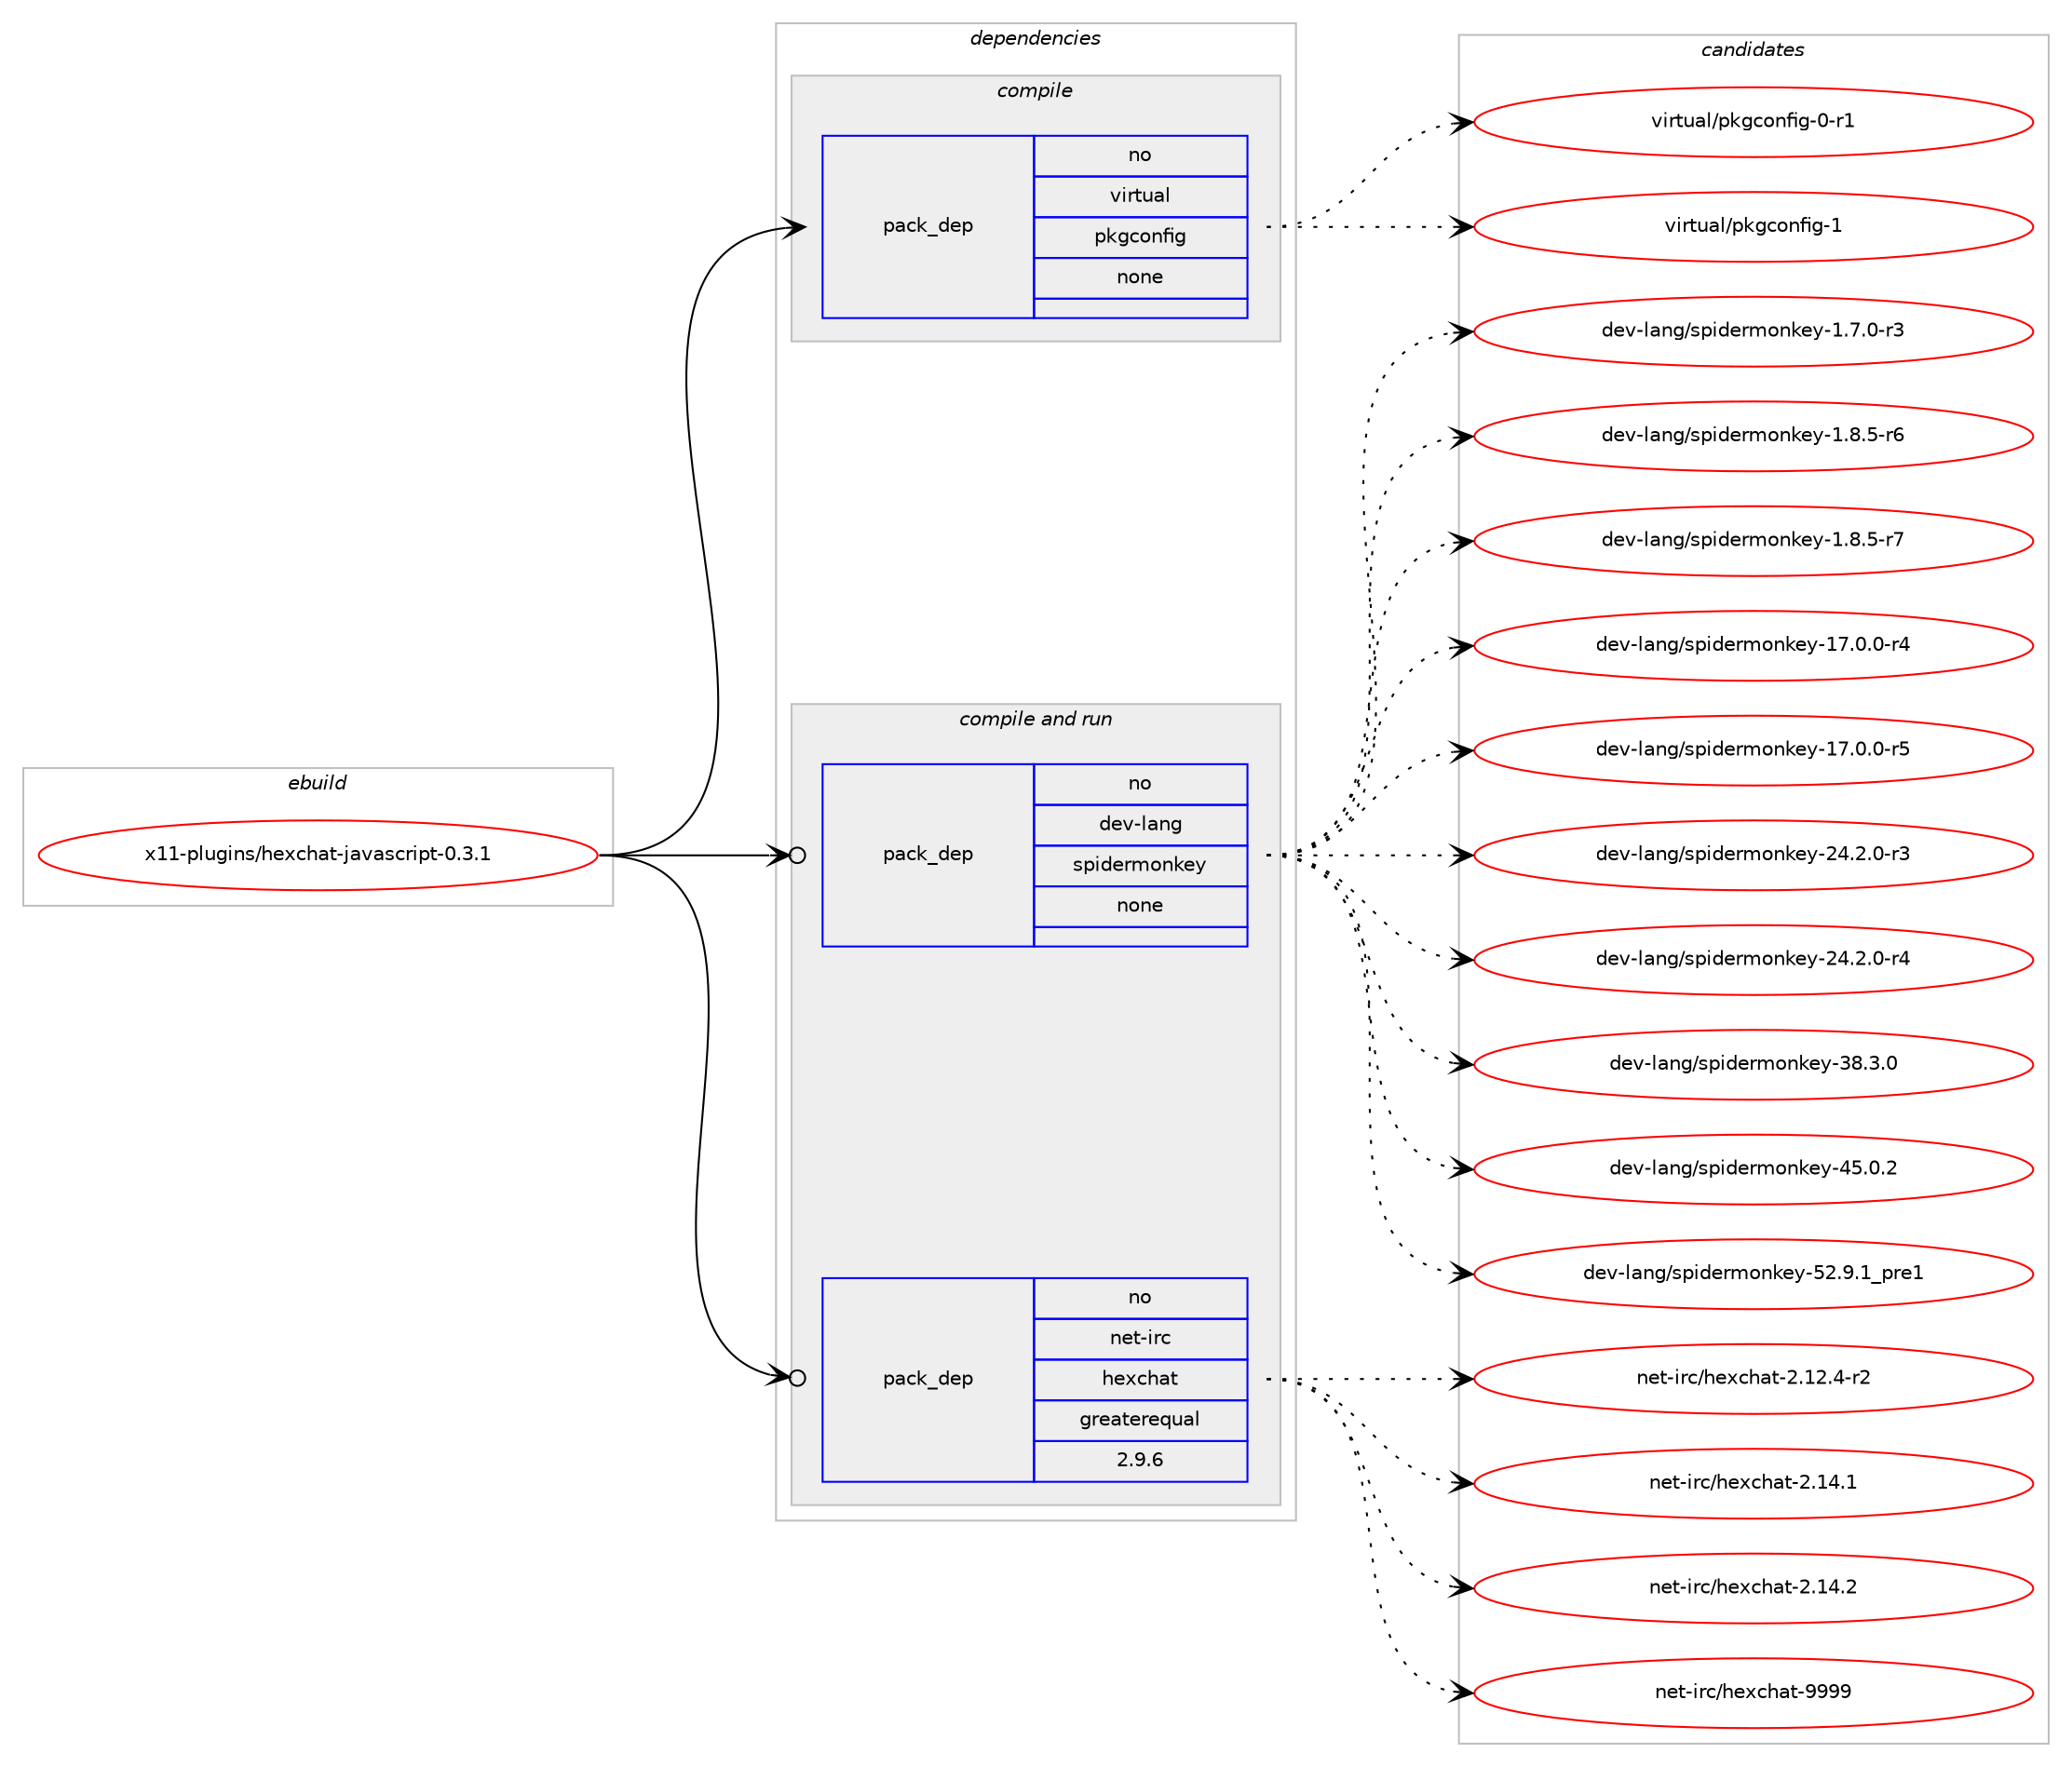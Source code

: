 digraph prolog {

# *************
# Graph options
# *************

newrank=true;
concentrate=true;
compound=true;
graph [rankdir=LR,fontname=Helvetica,fontsize=10,ranksep=1.5];#, ranksep=2.5, nodesep=0.2];
edge  [arrowhead=vee];
node  [fontname=Helvetica,fontsize=10];

# **********
# The ebuild
# **********

subgraph cluster_leftcol {
color=gray;
rank=same;
label=<<i>ebuild</i>>;
id [label="x11-plugins/hexchat-javascript-0.3.1", color=red, width=4, href="../x11-plugins/hexchat-javascript-0.3.1.svg"];
}

# ****************
# The dependencies
# ****************

subgraph cluster_midcol {
color=gray;
label=<<i>dependencies</i>>;
subgraph cluster_compile {
fillcolor="#eeeeee";
style=filled;
label=<<i>compile</i>>;
subgraph pack1270021 {
dependency1766743 [label=<<TABLE BORDER="0" CELLBORDER="1" CELLSPACING="0" CELLPADDING="4" WIDTH="220"><TR><TD ROWSPAN="6" CELLPADDING="30">pack_dep</TD></TR><TR><TD WIDTH="110">no</TD></TR><TR><TD>virtual</TD></TR><TR><TD>pkgconfig</TD></TR><TR><TD>none</TD></TR><TR><TD></TD></TR></TABLE>>, shape=none, color=blue];
}
id:e -> dependency1766743:w [weight=20,style="solid",arrowhead="vee"];
}
subgraph cluster_compileandrun {
fillcolor="#eeeeee";
style=filled;
label=<<i>compile and run</i>>;
subgraph pack1270022 {
dependency1766744 [label=<<TABLE BORDER="0" CELLBORDER="1" CELLSPACING="0" CELLPADDING="4" WIDTH="220"><TR><TD ROWSPAN="6" CELLPADDING="30">pack_dep</TD></TR><TR><TD WIDTH="110">no</TD></TR><TR><TD>dev-lang</TD></TR><TR><TD>spidermonkey</TD></TR><TR><TD>none</TD></TR><TR><TD></TD></TR></TABLE>>, shape=none, color=blue];
}
id:e -> dependency1766744:w [weight=20,style="solid",arrowhead="odotvee"];
subgraph pack1270023 {
dependency1766745 [label=<<TABLE BORDER="0" CELLBORDER="1" CELLSPACING="0" CELLPADDING="4" WIDTH="220"><TR><TD ROWSPAN="6" CELLPADDING="30">pack_dep</TD></TR><TR><TD WIDTH="110">no</TD></TR><TR><TD>net-irc</TD></TR><TR><TD>hexchat</TD></TR><TR><TD>greaterequal</TD></TR><TR><TD>2.9.6</TD></TR></TABLE>>, shape=none, color=blue];
}
id:e -> dependency1766745:w [weight=20,style="solid",arrowhead="odotvee"];
}
subgraph cluster_run {
fillcolor="#eeeeee";
style=filled;
label=<<i>run</i>>;
}
}

# **************
# The candidates
# **************

subgraph cluster_choices {
rank=same;
color=gray;
label=<<i>candidates</i>>;

subgraph choice1270021 {
color=black;
nodesep=1;
choice11810511411611797108471121071039911111010210510345484511449 [label="virtual/pkgconfig-0-r1", color=red, width=4,href="../virtual/pkgconfig-0-r1.svg"];
choice1181051141161179710847112107103991111101021051034549 [label="virtual/pkgconfig-1", color=red, width=4,href="../virtual/pkgconfig-1.svg"];
dependency1766743:e -> choice11810511411611797108471121071039911111010210510345484511449:w [style=dotted,weight="100"];
dependency1766743:e -> choice1181051141161179710847112107103991111101021051034549:w [style=dotted,weight="100"];
}
subgraph choice1270022 {
color=black;
nodesep=1;
choice1001011184510897110103471151121051001011141091111101071011214549465546484511451 [label="dev-lang/spidermonkey-1.7.0-r3", color=red, width=4,href="../dev-lang/spidermonkey-1.7.0-r3.svg"];
choice1001011184510897110103471151121051001011141091111101071011214549465646534511454 [label="dev-lang/spidermonkey-1.8.5-r6", color=red, width=4,href="../dev-lang/spidermonkey-1.8.5-r6.svg"];
choice1001011184510897110103471151121051001011141091111101071011214549465646534511455 [label="dev-lang/spidermonkey-1.8.5-r7", color=red, width=4,href="../dev-lang/spidermonkey-1.8.5-r7.svg"];
choice100101118451089711010347115112105100101114109111110107101121454955464846484511452 [label="dev-lang/spidermonkey-17.0.0-r4", color=red, width=4,href="../dev-lang/spidermonkey-17.0.0-r4.svg"];
choice100101118451089711010347115112105100101114109111110107101121454955464846484511453 [label="dev-lang/spidermonkey-17.0.0-r5", color=red, width=4,href="../dev-lang/spidermonkey-17.0.0-r5.svg"];
choice100101118451089711010347115112105100101114109111110107101121455052465046484511451 [label="dev-lang/spidermonkey-24.2.0-r3", color=red, width=4,href="../dev-lang/spidermonkey-24.2.0-r3.svg"];
choice100101118451089711010347115112105100101114109111110107101121455052465046484511452 [label="dev-lang/spidermonkey-24.2.0-r4", color=red, width=4,href="../dev-lang/spidermonkey-24.2.0-r4.svg"];
choice10010111845108971101034711511210510010111410911111010710112145515646514648 [label="dev-lang/spidermonkey-38.3.0", color=red, width=4,href="../dev-lang/spidermonkey-38.3.0.svg"];
choice10010111845108971101034711511210510010111410911111010710112145525346484650 [label="dev-lang/spidermonkey-45.0.2", color=red, width=4,href="../dev-lang/spidermonkey-45.0.2.svg"];
choice100101118451089711010347115112105100101114109111110107101121455350465746499511211410149 [label="dev-lang/spidermonkey-52.9.1_pre1", color=red, width=4,href="../dev-lang/spidermonkey-52.9.1_pre1.svg"];
dependency1766744:e -> choice1001011184510897110103471151121051001011141091111101071011214549465546484511451:w [style=dotted,weight="100"];
dependency1766744:e -> choice1001011184510897110103471151121051001011141091111101071011214549465646534511454:w [style=dotted,weight="100"];
dependency1766744:e -> choice1001011184510897110103471151121051001011141091111101071011214549465646534511455:w [style=dotted,weight="100"];
dependency1766744:e -> choice100101118451089711010347115112105100101114109111110107101121454955464846484511452:w [style=dotted,weight="100"];
dependency1766744:e -> choice100101118451089711010347115112105100101114109111110107101121454955464846484511453:w [style=dotted,weight="100"];
dependency1766744:e -> choice100101118451089711010347115112105100101114109111110107101121455052465046484511451:w [style=dotted,weight="100"];
dependency1766744:e -> choice100101118451089711010347115112105100101114109111110107101121455052465046484511452:w [style=dotted,weight="100"];
dependency1766744:e -> choice10010111845108971101034711511210510010111410911111010710112145515646514648:w [style=dotted,weight="100"];
dependency1766744:e -> choice10010111845108971101034711511210510010111410911111010710112145525346484650:w [style=dotted,weight="100"];
dependency1766744:e -> choice100101118451089711010347115112105100101114109111110107101121455350465746499511211410149:w [style=dotted,weight="100"];
}
subgraph choice1270023 {
color=black;
nodesep=1;
choice1101011164510511499471041011209910497116455046495046524511450 [label="net-irc/hexchat-2.12.4-r2", color=red, width=4,href="../net-irc/hexchat-2.12.4-r2.svg"];
choice110101116451051149947104101120991049711645504649524649 [label="net-irc/hexchat-2.14.1", color=red, width=4,href="../net-irc/hexchat-2.14.1.svg"];
choice110101116451051149947104101120991049711645504649524650 [label="net-irc/hexchat-2.14.2", color=red, width=4,href="../net-irc/hexchat-2.14.2.svg"];
choice11010111645105114994710410112099104971164557575757 [label="net-irc/hexchat-9999", color=red, width=4,href="../net-irc/hexchat-9999.svg"];
dependency1766745:e -> choice1101011164510511499471041011209910497116455046495046524511450:w [style=dotted,weight="100"];
dependency1766745:e -> choice110101116451051149947104101120991049711645504649524649:w [style=dotted,weight="100"];
dependency1766745:e -> choice110101116451051149947104101120991049711645504649524650:w [style=dotted,weight="100"];
dependency1766745:e -> choice11010111645105114994710410112099104971164557575757:w [style=dotted,weight="100"];
}
}

}
